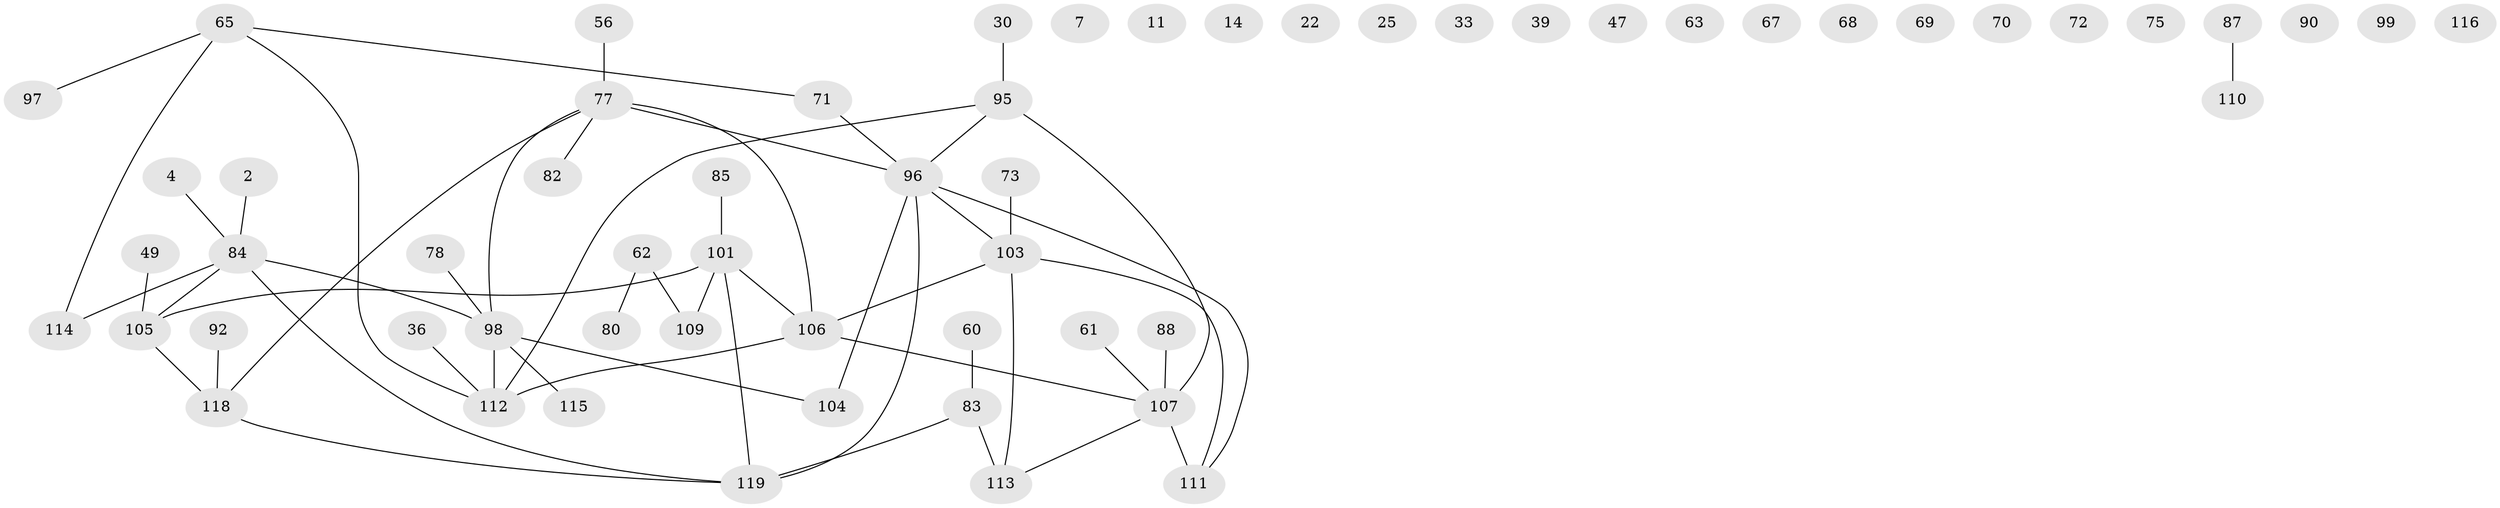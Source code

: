 // original degree distribution, {3: 0.25210084033613445, 1: 0.2773109243697479, 2: 0.18487394957983194, 0: 0.13445378151260504, 4: 0.1092436974789916, 5: 0.03361344537815126, 7: 0.008403361344537815}
// Generated by graph-tools (version 1.1) at 2025/40/03/09/25 04:40:31]
// undirected, 59 vertices, 55 edges
graph export_dot {
graph [start="1"]
  node [color=gray90,style=filled];
  2;
  4;
  7;
  11;
  14;
  22;
  25;
  30;
  33;
  36 [super="+26"];
  39;
  47;
  49;
  56;
  60 [super="+44"];
  61;
  62;
  63;
  65 [super="+41+55"];
  67;
  68;
  69;
  70;
  71;
  72;
  73;
  75 [super="+9"];
  77 [super="+29+32+37"];
  78;
  80;
  82;
  83 [super="+13"];
  84 [super="+19+81"];
  85;
  87;
  88;
  90 [super="+18"];
  92;
  95 [super="+15+57"];
  96 [super="+50+76+64"];
  97;
  98 [super="+24+74+93"];
  99;
  101 [super="+46"];
  103 [super="+38"];
  104;
  105 [super="+28+17+43+48"];
  106 [super="+89"];
  107 [super="+40+79+66"];
  109;
  110;
  111 [super="+102"];
  112 [super="+108"];
  113 [super="+100"];
  114;
  115;
  116;
  118 [super="+31+94+117+54"];
  119 [super="+35+91"];
  2 -- 84;
  4 -- 84;
  30 -- 95;
  36 -- 112;
  49 -- 105;
  56 -- 77;
  60 -- 83;
  61 -- 107;
  62 -- 80;
  62 -- 109;
  65 -- 114;
  65 -- 112;
  65 -- 97;
  65 -- 71;
  71 -- 96;
  73 -- 103;
  77 -- 82;
  77 -- 106 [weight=2];
  77 -- 118;
  77 -- 98;
  77 -- 96;
  78 -- 98;
  83 -- 119;
  83 -- 113 [weight=2];
  84 -- 114;
  84 -- 105 [weight=2];
  84 -- 98 [weight=2];
  84 -- 119;
  85 -- 101;
  87 -- 110;
  88 -- 107;
  92 -- 118;
  95 -- 112;
  95 -- 96;
  95 -- 107 [weight=2];
  96 -- 104;
  96 -- 111;
  96 -- 119;
  96 -- 103;
  98 -- 115;
  98 -- 112 [weight=3];
  98 -- 104;
  101 -- 109;
  101 -- 106;
  101 -- 105;
  101 -- 119;
  103 -- 106;
  103 -- 113;
  103 -- 111;
  105 -- 118;
  106 -- 112;
  106 -- 107;
  107 -- 113;
  107 -- 111 [weight=2];
  118 -- 119;
}
